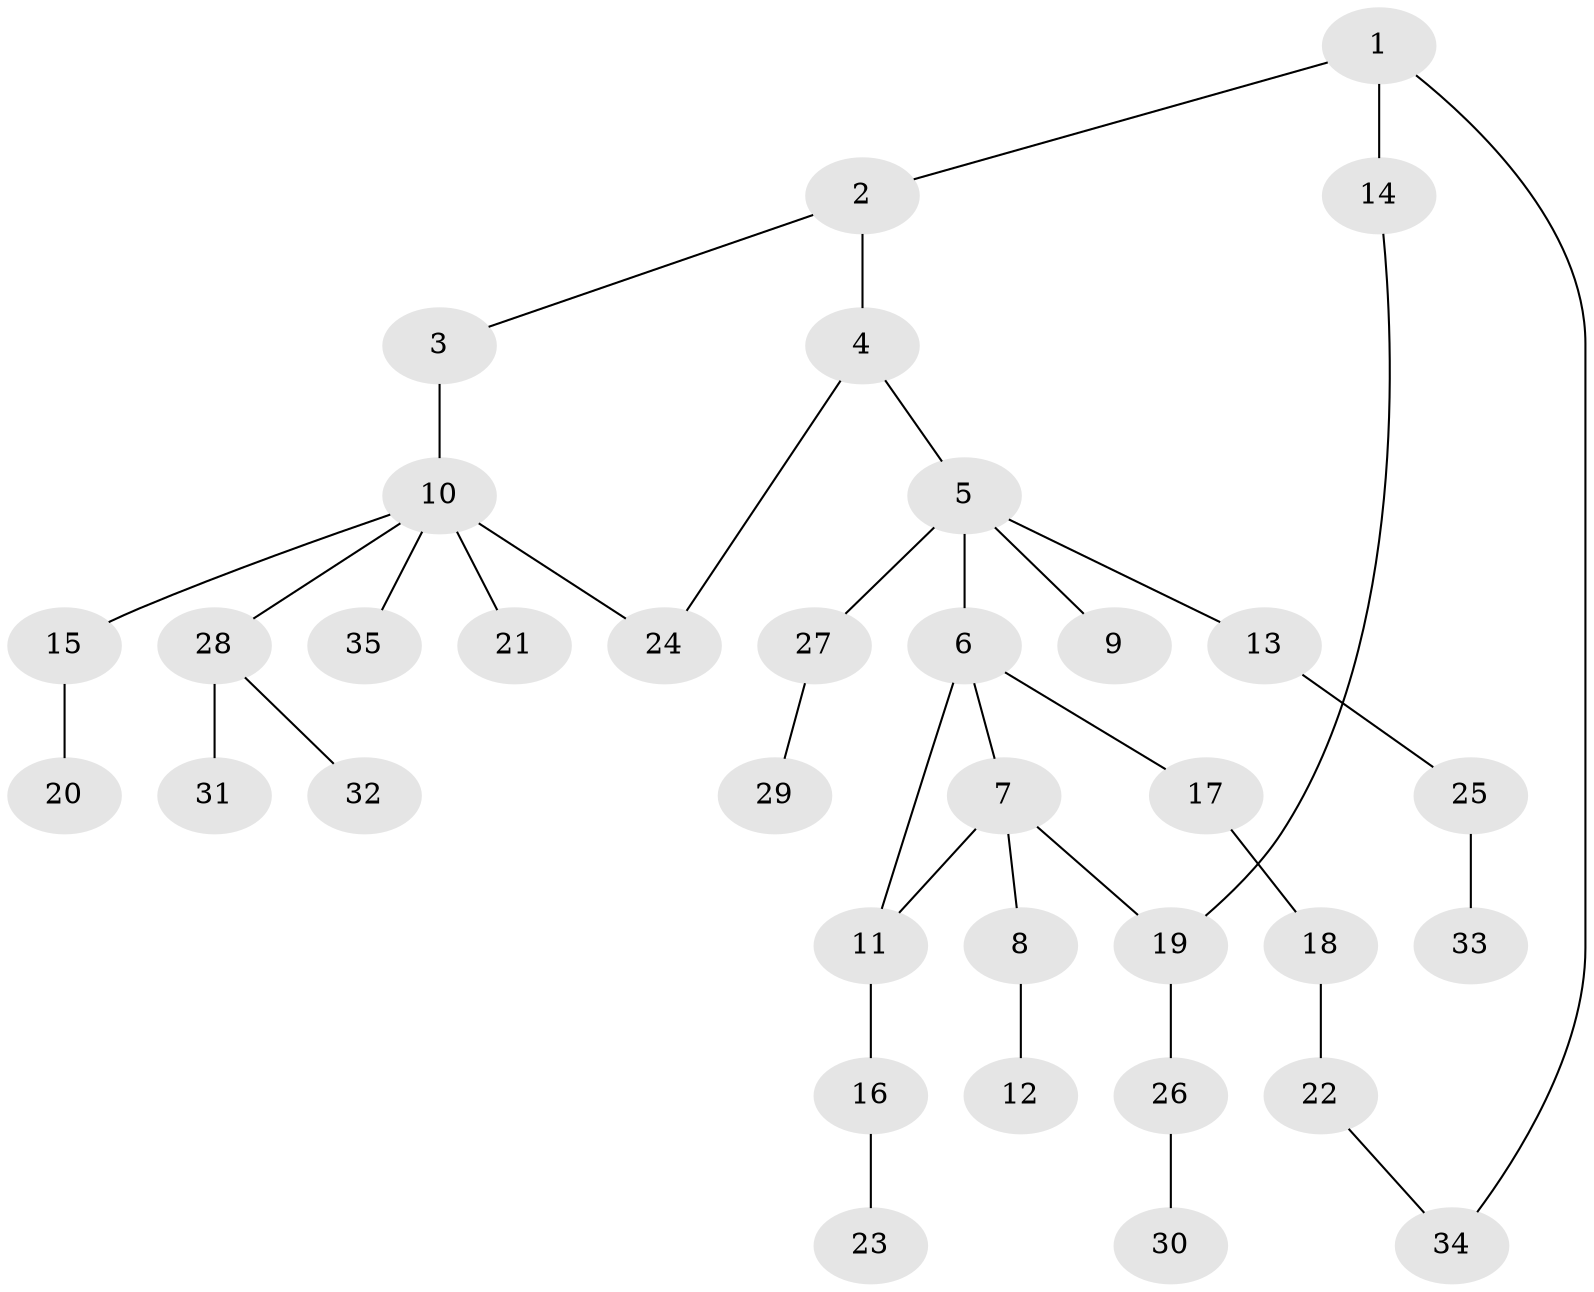 // original degree distribution, {6: 0.06896551724137931, 3: 0.11494252873563218, 4: 0.06896551724137931, 2: 0.26436781609195403, 5: 0.011494252873563218, 1: 0.47126436781609193}
// Generated by graph-tools (version 1.1) at 2025/49/03/04/25 22:49:01]
// undirected, 35 vertices, 38 edges
graph export_dot {
  node [color=gray90,style=filled];
  1;
  2;
  3;
  4;
  5;
  6;
  7;
  8;
  9;
  10;
  11;
  12;
  13;
  14;
  15;
  16;
  17;
  18;
  19;
  20;
  21;
  22;
  23;
  24;
  25;
  26;
  27;
  28;
  29;
  30;
  31;
  32;
  33;
  34;
  35;
  1 -- 2 [weight=1.0];
  1 -- 14 [weight=1.0];
  1 -- 34 [weight=1.0];
  2 -- 3 [weight=1.0];
  2 -- 4 [weight=1.0];
  3 -- 10 [weight=4.0];
  4 -- 5 [weight=1.0];
  4 -- 24 [weight=1.0];
  5 -- 6 [weight=1.0];
  5 -- 9 [weight=1.0];
  5 -- 13 [weight=1.0];
  5 -- 27 [weight=1.0];
  6 -- 7 [weight=2.0];
  6 -- 11 [weight=1.0];
  6 -- 17 [weight=1.0];
  7 -- 8 [weight=1.0];
  7 -- 11 [weight=1.0];
  7 -- 19 [weight=1.0];
  8 -- 12 [weight=1.0];
  10 -- 15 [weight=1.0];
  10 -- 21 [weight=1.0];
  10 -- 24 [weight=1.0];
  10 -- 28 [weight=1.0];
  10 -- 35 [weight=1.0];
  11 -- 16 [weight=1.0];
  13 -- 25 [weight=2.0];
  14 -- 19 [weight=1.0];
  15 -- 20 [weight=1.0];
  16 -- 23 [weight=1.0];
  17 -- 18 [weight=1.0];
  18 -- 22 [weight=2.0];
  19 -- 26 [weight=1.0];
  22 -- 34 [weight=1.0];
  25 -- 33 [weight=3.0];
  26 -- 30 [weight=1.0];
  27 -- 29 [weight=1.0];
  28 -- 31 [weight=1.0];
  28 -- 32 [weight=1.0];
}
